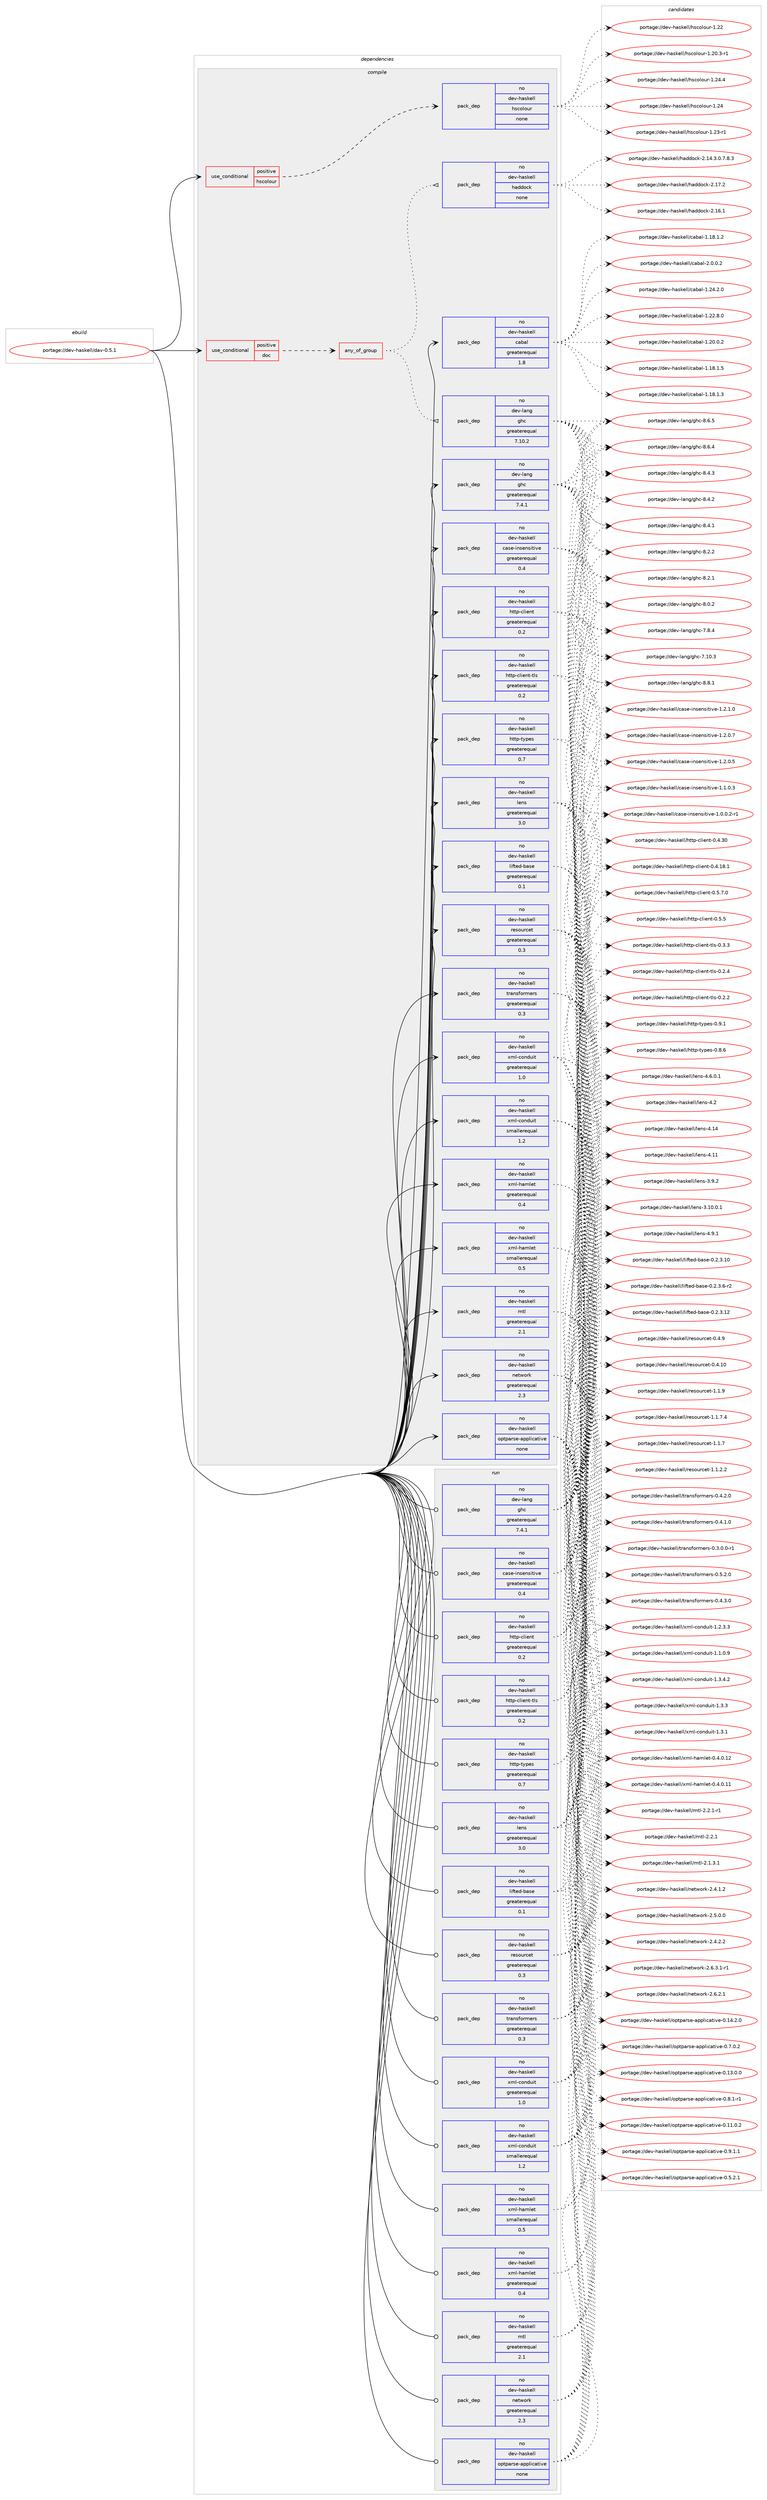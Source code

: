 digraph prolog {

# *************
# Graph options
# *************

newrank=true;
concentrate=true;
compound=true;
graph [rankdir=LR,fontname=Helvetica,fontsize=10,ranksep=1.5];#, ranksep=2.5, nodesep=0.2];
edge  [arrowhead=vee];
node  [fontname=Helvetica,fontsize=10];

# **********
# The ebuild
# **********

subgraph cluster_leftcol {
color=gray;
rank=same;
label=<<i>ebuild</i>>;
id [label="portage://dev-haskell/dav-0.5.1", color=red, width=4, href="../dev-haskell/dav-0.5.1.svg"];
}

# ****************
# The dependencies
# ****************

subgraph cluster_midcol {
color=gray;
label=<<i>dependencies</i>>;
subgraph cluster_compile {
fillcolor="#eeeeee";
style=filled;
label=<<i>compile</i>>;
subgraph cond134280 {
dependency565357 [label=<<TABLE BORDER="0" CELLBORDER="1" CELLSPACING="0" CELLPADDING="4"><TR><TD ROWSPAN="3" CELLPADDING="10">use_conditional</TD></TR><TR><TD>positive</TD></TR><TR><TD>doc</TD></TR></TABLE>>, shape=none, color=red];
subgraph any6570 {
dependency565358 [label=<<TABLE BORDER="0" CELLBORDER="1" CELLSPACING="0" CELLPADDING="4"><TR><TD CELLPADDING="10">any_of_group</TD></TR></TABLE>>, shape=none, color=red];subgraph pack424270 {
dependency565359 [label=<<TABLE BORDER="0" CELLBORDER="1" CELLSPACING="0" CELLPADDING="4" WIDTH="220"><TR><TD ROWSPAN="6" CELLPADDING="30">pack_dep</TD></TR><TR><TD WIDTH="110">no</TD></TR><TR><TD>dev-haskell</TD></TR><TR><TD>haddock</TD></TR><TR><TD>none</TD></TR><TR><TD></TD></TR></TABLE>>, shape=none, color=blue];
}
dependency565358:e -> dependency565359:w [weight=20,style="dotted",arrowhead="oinv"];
subgraph pack424271 {
dependency565360 [label=<<TABLE BORDER="0" CELLBORDER="1" CELLSPACING="0" CELLPADDING="4" WIDTH="220"><TR><TD ROWSPAN="6" CELLPADDING="30">pack_dep</TD></TR><TR><TD WIDTH="110">no</TD></TR><TR><TD>dev-lang</TD></TR><TR><TD>ghc</TD></TR><TR><TD>greaterequal</TD></TR><TR><TD>7.10.2</TD></TR></TABLE>>, shape=none, color=blue];
}
dependency565358:e -> dependency565360:w [weight=20,style="dotted",arrowhead="oinv"];
}
dependency565357:e -> dependency565358:w [weight=20,style="dashed",arrowhead="vee"];
}
id:e -> dependency565357:w [weight=20,style="solid",arrowhead="vee"];
subgraph cond134281 {
dependency565361 [label=<<TABLE BORDER="0" CELLBORDER="1" CELLSPACING="0" CELLPADDING="4"><TR><TD ROWSPAN="3" CELLPADDING="10">use_conditional</TD></TR><TR><TD>positive</TD></TR><TR><TD>hscolour</TD></TR></TABLE>>, shape=none, color=red];
subgraph pack424272 {
dependency565362 [label=<<TABLE BORDER="0" CELLBORDER="1" CELLSPACING="0" CELLPADDING="4" WIDTH="220"><TR><TD ROWSPAN="6" CELLPADDING="30">pack_dep</TD></TR><TR><TD WIDTH="110">no</TD></TR><TR><TD>dev-haskell</TD></TR><TR><TD>hscolour</TD></TR><TR><TD>none</TD></TR><TR><TD></TD></TR></TABLE>>, shape=none, color=blue];
}
dependency565361:e -> dependency565362:w [weight=20,style="dashed",arrowhead="vee"];
}
id:e -> dependency565361:w [weight=20,style="solid",arrowhead="vee"];
subgraph pack424273 {
dependency565363 [label=<<TABLE BORDER="0" CELLBORDER="1" CELLSPACING="0" CELLPADDING="4" WIDTH="220"><TR><TD ROWSPAN="6" CELLPADDING="30">pack_dep</TD></TR><TR><TD WIDTH="110">no</TD></TR><TR><TD>dev-haskell</TD></TR><TR><TD>cabal</TD></TR><TR><TD>greaterequal</TD></TR><TR><TD>1.8</TD></TR></TABLE>>, shape=none, color=blue];
}
id:e -> dependency565363:w [weight=20,style="solid",arrowhead="vee"];
subgraph pack424274 {
dependency565364 [label=<<TABLE BORDER="0" CELLBORDER="1" CELLSPACING="0" CELLPADDING="4" WIDTH="220"><TR><TD ROWSPAN="6" CELLPADDING="30">pack_dep</TD></TR><TR><TD WIDTH="110">no</TD></TR><TR><TD>dev-haskell</TD></TR><TR><TD>case-insensitive</TD></TR><TR><TD>greaterequal</TD></TR><TR><TD>0.4</TD></TR></TABLE>>, shape=none, color=blue];
}
id:e -> dependency565364:w [weight=20,style="solid",arrowhead="vee"];
subgraph pack424275 {
dependency565365 [label=<<TABLE BORDER="0" CELLBORDER="1" CELLSPACING="0" CELLPADDING="4" WIDTH="220"><TR><TD ROWSPAN="6" CELLPADDING="30">pack_dep</TD></TR><TR><TD WIDTH="110">no</TD></TR><TR><TD>dev-haskell</TD></TR><TR><TD>http-client</TD></TR><TR><TD>greaterequal</TD></TR><TR><TD>0.2</TD></TR></TABLE>>, shape=none, color=blue];
}
id:e -> dependency565365:w [weight=20,style="solid",arrowhead="vee"];
subgraph pack424276 {
dependency565366 [label=<<TABLE BORDER="0" CELLBORDER="1" CELLSPACING="0" CELLPADDING="4" WIDTH="220"><TR><TD ROWSPAN="6" CELLPADDING="30">pack_dep</TD></TR><TR><TD WIDTH="110">no</TD></TR><TR><TD>dev-haskell</TD></TR><TR><TD>http-client-tls</TD></TR><TR><TD>greaterequal</TD></TR><TR><TD>0.2</TD></TR></TABLE>>, shape=none, color=blue];
}
id:e -> dependency565366:w [weight=20,style="solid",arrowhead="vee"];
subgraph pack424277 {
dependency565367 [label=<<TABLE BORDER="0" CELLBORDER="1" CELLSPACING="0" CELLPADDING="4" WIDTH="220"><TR><TD ROWSPAN="6" CELLPADDING="30">pack_dep</TD></TR><TR><TD WIDTH="110">no</TD></TR><TR><TD>dev-haskell</TD></TR><TR><TD>http-types</TD></TR><TR><TD>greaterequal</TD></TR><TR><TD>0.7</TD></TR></TABLE>>, shape=none, color=blue];
}
id:e -> dependency565367:w [weight=20,style="solid",arrowhead="vee"];
subgraph pack424278 {
dependency565368 [label=<<TABLE BORDER="0" CELLBORDER="1" CELLSPACING="0" CELLPADDING="4" WIDTH="220"><TR><TD ROWSPAN="6" CELLPADDING="30">pack_dep</TD></TR><TR><TD WIDTH="110">no</TD></TR><TR><TD>dev-haskell</TD></TR><TR><TD>lens</TD></TR><TR><TD>greaterequal</TD></TR><TR><TD>3.0</TD></TR></TABLE>>, shape=none, color=blue];
}
id:e -> dependency565368:w [weight=20,style="solid",arrowhead="vee"];
subgraph pack424279 {
dependency565369 [label=<<TABLE BORDER="0" CELLBORDER="1" CELLSPACING="0" CELLPADDING="4" WIDTH="220"><TR><TD ROWSPAN="6" CELLPADDING="30">pack_dep</TD></TR><TR><TD WIDTH="110">no</TD></TR><TR><TD>dev-haskell</TD></TR><TR><TD>lifted-base</TD></TR><TR><TD>greaterequal</TD></TR><TR><TD>0.1</TD></TR></TABLE>>, shape=none, color=blue];
}
id:e -> dependency565369:w [weight=20,style="solid",arrowhead="vee"];
subgraph pack424280 {
dependency565370 [label=<<TABLE BORDER="0" CELLBORDER="1" CELLSPACING="0" CELLPADDING="4" WIDTH="220"><TR><TD ROWSPAN="6" CELLPADDING="30">pack_dep</TD></TR><TR><TD WIDTH="110">no</TD></TR><TR><TD>dev-haskell</TD></TR><TR><TD>mtl</TD></TR><TR><TD>greaterequal</TD></TR><TR><TD>2.1</TD></TR></TABLE>>, shape=none, color=blue];
}
id:e -> dependency565370:w [weight=20,style="solid",arrowhead="vee"];
subgraph pack424281 {
dependency565371 [label=<<TABLE BORDER="0" CELLBORDER="1" CELLSPACING="0" CELLPADDING="4" WIDTH="220"><TR><TD ROWSPAN="6" CELLPADDING="30">pack_dep</TD></TR><TR><TD WIDTH="110">no</TD></TR><TR><TD>dev-haskell</TD></TR><TR><TD>network</TD></TR><TR><TD>greaterequal</TD></TR><TR><TD>2.3</TD></TR></TABLE>>, shape=none, color=blue];
}
id:e -> dependency565371:w [weight=20,style="solid",arrowhead="vee"];
subgraph pack424282 {
dependency565372 [label=<<TABLE BORDER="0" CELLBORDER="1" CELLSPACING="0" CELLPADDING="4" WIDTH="220"><TR><TD ROWSPAN="6" CELLPADDING="30">pack_dep</TD></TR><TR><TD WIDTH="110">no</TD></TR><TR><TD>dev-haskell</TD></TR><TR><TD>optparse-applicative</TD></TR><TR><TD>none</TD></TR><TR><TD></TD></TR></TABLE>>, shape=none, color=blue];
}
id:e -> dependency565372:w [weight=20,style="solid",arrowhead="vee"];
subgraph pack424283 {
dependency565373 [label=<<TABLE BORDER="0" CELLBORDER="1" CELLSPACING="0" CELLPADDING="4" WIDTH="220"><TR><TD ROWSPAN="6" CELLPADDING="30">pack_dep</TD></TR><TR><TD WIDTH="110">no</TD></TR><TR><TD>dev-haskell</TD></TR><TR><TD>resourcet</TD></TR><TR><TD>greaterequal</TD></TR><TR><TD>0.3</TD></TR></TABLE>>, shape=none, color=blue];
}
id:e -> dependency565373:w [weight=20,style="solid",arrowhead="vee"];
subgraph pack424284 {
dependency565374 [label=<<TABLE BORDER="0" CELLBORDER="1" CELLSPACING="0" CELLPADDING="4" WIDTH="220"><TR><TD ROWSPAN="6" CELLPADDING="30">pack_dep</TD></TR><TR><TD WIDTH="110">no</TD></TR><TR><TD>dev-haskell</TD></TR><TR><TD>transformers</TD></TR><TR><TD>greaterequal</TD></TR><TR><TD>0.3</TD></TR></TABLE>>, shape=none, color=blue];
}
id:e -> dependency565374:w [weight=20,style="solid",arrowhead="vee"];
subgraph pack424285 {
dependency565375 [label=<<TABLE BORDER="0" CELLBORDER="1" CELLSPACING="0" CELLPADDING="4" WIDTH="220"><TR><TD ROWSPAN="6" CELLPADDING="30">pack_dep</TD></TR><TR><TD WIDTH="110">no</TD></TR><TR><TD>dev-haskell</TD></TR><TR><TD>xml-conduit</TD></TR><TR><TD>greaterequal</TD></TR><TR><TD>1.0</TD></TR></TABLE>>, shape=none, color=blue];
}
id:e -> dependency565375:w [weight=20,style="solid",arrowhead="vee"];
subgraph pack424286 {
dependency565376 [label=<<TABLE BORDER="0" CELLBORDER="1" CELLSPACING="0" CELLPADDING="4" WIDTH="220"><TR><TD ROWSPAN="6" CELLPADDING="30">pack_dep</TD></TR><TR><TD WIDTH="110">no</TD></TR><TR><TD>dev-haskell</TD></TR><TR><TD>xml-conduit</TD></TR><TR><TD>smallerequal</TD></TR><TR><TD>1.2</TD></TR></TABLE>>, shape=none, color=blue];
}
id:e -> dependency565376:w [weight=20,style="solid",arrowhead="vee"];
subgraph pack424287 {
dependency565377 [label=<<TABLE BORDER="0" CELLBORDER="1" CELLSPACING="0" CELLPADDING="4" WIDTH="220"><TR><TD ROWSPAN="6" CELLPADDING="30">pack_dep</TD></TR><TR><TD WIDTH="110">no</TD></TR><TR><TD>dev-haskell</TD></TR><TR><TD>xml-hamlet</TD></TR><TR><TD>greaterequal</TD></TR><TR><TD>0.4</TD></TR></TABLE>>, shape=none, color=blue];
}
id:e -> dependency565377:w [weight=20,style="solid",arrowhead="vee"];
subgraph pack424288 {
dependency565378 [label=<<TABLE BORDER="0" CELLBORDER="1" CELLSPACING="0" CELLPADDING="4" WIDTH="220"><TR><TD ROWSPAN="6" CELLPADDING="30">pack_dep</TD></TR><TR><TD WIDTH="110">no</TD></TR><TR><TD>dev-haskell</TD></TR><TR><TD>xml-hamlet</TD></TR><TR><TD>smallerequal</TD></TR><TR><TD>0.5</TD></TR></TABLE>>, shape=none, color=blue];
}
id:e -> dependency565378:w [weight=20,style="solid",arrowhead="vee"];
subgraph pack424289 {
dependency565379 [label=<<TABLE BORDER="0" CELLBORDER="1" CELLSPACING="0" CELLPADDING="4" WIDTH="220"><TR><TD ROWSPAN="6" CELLPADDING="30">pack_dep</TD></TR><TR><TD WIDTH="110">no</TD></TR><TR><TD>dev-lang</TD></TR><TR><TD>ghc</TD></TR><TR><TD>greaterequal</TD></TR><TR><TD>7.4.1</TD></TR></TABLE>>, shape=none, color=blue];
}
id:e -> dependency565379:w [weight=20,style="solid",arrowhead="vee"];
}
subgraph cluster_compileandrun {
fillcolor="#eeeeee";
style=filled;
label=<<i>compile and run</i>>;
}
subgraph cluster_run {
fillcolor="#eeeeee";
style=filled;
label=<<i>run</i>>;
subgraph pack424290 {
dependency565380 [label=<<TABLE BORDER="0" CELLBORDER="1" CELLSPACING="0" CELLPADDING="4" WIDTH="220"><TR><TD ROWSPAN="6" CELLPADDING="30">pack_dep</TD></TR><TR><TD WIDTH="110">no</TD></TR><TR><TD>dev-haskell</TD></TR><TR><TD>case-insensitive</TD></TR><TR><TD>greaterequal</TD></TR><TR><TD>0.4</TD></TR></TABLE>>, shape=none, color=blue];
}
id:e -> dependency565380:w [weight=20,style="solid",arrowhead="odot"];
subgraph pack424291 {
dependency565381 [label=<<TABLE BORDER="0" CELLBORDER="1" CELLSPACING="0" CELLPADDING="4" WIDTH="220"><TR><TD ROWSPAN="6" CELLPADDING="30">pack_dep</TD></TR><TR><TD WIDTH="110">no</TD></TR><TR><TD>dev-haskell</TD></TR><TR><TD>http-client</TD></TR><TR><TD>greaterequal</TD></TR><TR><TD>0.2</TD></TR></TABLE>>, shape=none, color=blue];
}
id:e -> dependency565381:w [weight=20,style="solid",arrowhead="odot"];
subgraph pack424292 {
dependency565382 [label=<<TABLE BORDER="0" CELLBORDER="1" CELLSPACING="0" CELLPADDING="4" WIDTH="220"><TR><TD ROWSPAN="6" CELLPADDING="30">pack_dep</TD></TR><TR><TD WIDTH="110">no</TD></TR><TR><TD>dev-haskell</TD></TR><TR><TD>http-client-tls</TD></TR><TR><TD>greaterequal</TD></TR><TR><TD>0.2</TD></TR></TABLE>>, shape=none, color=blue];
}
id:e -> dependency565382:w [weight=20,style="solid",arrowhead="odot"];
subgraph pack424293 {
dependency565383 [label=<<TABLE BORDER="0" CELLBORDER="1" CELLSPACING="0" CELLPADDING="4" WIDTH="220"><TR><TD ROWSPAN="6" CELLPADDING="30">pack_dep</TD></TR><TR><TD WIDTH="110">no</TD></TR><TR><TD>dev-haskell</TD></TR><TR><TD>http-types</TD></TR><TR><TD>greaterequal</TD></TR><TR><TD>0.7</TD></TR></TABLE>>, shape=none, color=blue];
}
id:e -> dependency565383:w [weight=20,style="solid",arrowhead="odot"];
subgraph pack424294 {
dependency565384 [label=<<TABLE BORDER="0" CELLBORDER="1" CELLSPACING="0" CELLPADDING="4" WIDTH="220"><TR><TD ROWSPAN="6" CELLPADDING="30">pack_dep</TD></TR><TR><TD WIDTH="110">no</TD></TR><TR><TD>dev-haskell</TD></TR><TR><TD>lens</TD></TR><TR><TD>greaterequal</TD></TR><TR><TD>3.0</TD></TR></TABLE>>, shape=none, color=blue];
}
id:e -> dependency565384:w [weight=20,style="solid",arrowhead="odot"];
subgraph pack424295 {
dependency565385 [label=<<TABLE BORDER="0" CELLBORDER="1" CELLSPACING="0" CELLPADDING="4" WIDTH="220"><TR><TD ROWSPAN="6" CELLPADDING="30">pack_dep</TD></TR><TR><TD WIDTH="110">no</TD></TR><TR><TD>dev-haskell</TD></TR><TR><TD>lifted-base</TD></TR><TR><TD>greaterequal</TD></TR><TR><TD>0.1</TD></TR></TABLE>>, shape=none, color=blue];
}
id:e -> dependency565385:w [weight=20,style="solid",arrowhead="odot"];
subgraph pack424296 {
dependency565386 [label=<<TABLE BORDER="0" CELLBORDER="1" CELLSPACING="0" CELLPADDING="4" WIDTH="220"><TR><TD ROWSPAN="6" CELLPADDING="30">pack_dep</TD></TR><TR><TD WIDTH="110">no</TD></TR><TR><TD>dev-haskell</TD></TR><TR><TD>mtl</TD></TR><TR><TD>greaterequal</TD></TR><TR><TD>2.1</TD></TR></TABLE>>, shape=none, color=blue];
}
id:e -> dependency565386:w [weight=20,style="solid",arrowhead="odot"];
subgraph pack424297 {
dependency565387 [label=<<TABLE BORDER="0" CELLBORDER="1" CELLSPACING="0" CELLPADDING="4" WIDTH="220"><TR><TD ROWSPAN="6" CELLPADDING="30">pack_dep</TD></TR><TR><TD WIDTH="110">no</TD></TR><TR><TD>dev-haskell</TD></TR><TR><TD>network</TD></TR><TR><TD>greaterequal</TD></TR><TR><TD>2.3</TD></TR></TABLE>>, shape=none, color=blue];
}
id:e -> dependency565387:w [weight=20,style="solid",arrowhead="odot"];
subgraph pack424298 {
dependency565388 [label=<<TABLE BORDER="0" CELLBORDER="1" CELLSPACING="0" CELLPADDING="4" WIDTH="220"><TR><TD ROWSPAN="6" CELLPADDING="30">pack_dep</TD></TR><TR><TD WIDTH="110">no</TD></TR><TR><TD>dev-haskell</TD></TR><TR><TD>optparse-applicative</TD></TR><TR><TD>none</TD></TR><TR><TD></TD></TR></TABLE>>, shape=none, color=blue];
}
id:e -> dependency565388:w [weight=20,style="solid",arrowhead="odot"];
subgraph pack424299 {
dependency565389 [label=<<TABLE BORDER="0" CELLBORDER="1" CELLSPACING="0" CELLPADDING="4" WIDTH="220"><TR><TD ROWSPAN="6" CELLPADDING="30">pack_dep</TD></TR><TR><TD WIDTH="110">no</TD></TR><TR><TD>dev-haskell</TD></TR><TR><TD>resourcet</TD></TR><TR><TD>greaterequal</TD></TR><TR><TD>0.3</TD></TR></TABLE>>, shape=none, color=blue];
}
id:e -> dependency565389:w [weight=20,style="solid",arrowhead="odot"];
subgraph pack424300 {
dependency565390 [label=<<TABLE BORDER="0" CELLBORDER="1" CELLSPACING="0" CELLPADDING="4" WIDTH="220"><TR><TD ROWSPAN="6" CELLPADDING="30">pack_dep</TD></TR><TR><TD WIDTH="110">no</TD></TR><TR><TD>dev-haskell</TD></TR><TR><TD>transformers</TD></TR><TR><TD>greaterequal</TD></TR><TR><TD>0.3</TD></TR></TABLE>>, shape=none, color=blue];
}
id:e -> dependency565390:w [weight=20,style="solid",arrowhead="odot"];
subgraph pack424301 {
dependency565391 [label=<<TABLE BORDER="0" CELLBORDER="1" CELLSPACING="0" CELLPADDING="4" WIDTH="220"><TR><TD ROWSPAN="6" CELLPADDING="30">pack_dep</TD></TR><TR><TD WIDTH="110">no</TD></TR><TR><TD>dev-haskell</TD></TR><TR><TD>xml-conduit</TD></TR><TR><TD>greaterequal</TD></TR><TR><TD>1.0</TD></TR></TABLE>>, shape=none, color=blue];
}
id:e -> dependency565391:w [weight=20,style="solid",arrowhead="odot"];
subgraph pack424302 {
dependency565392 [label=<<TABLE BORDER="0" CELLBORDER="1" CELLSPACING="0" CELLPADDING="4" WIDTH="220"><TR><TD ROWSPAN="6" CELLPADDING="30">pack_dep</TD></TR><TR><TD WIDTH="110">no</TD></TR><TR><TD>dev-haskell</TD></TR><TR><TD>xml-conduit</TD></TR><TR><TD>smallerequal</TD></TR><TR><TD>1.2</TD></TR></TABLE>>, shape=none, color=blue];
}
id:e -> dependency565392:w [weight=20,style="solid",arrowhead="odot"];
subgraph pack424303 {
dependency565393 [label=<<TABLE BORDER="0" CELLBORDER="1" CELLSPACING="0" CELLPADDING="4" WIDTH="220"><TR><TD ROWSPAN="6" CELLPADDING="30">pack_dep</TD></TR><TR><TD WIDTH="110">no</TD></TR><TR><TD>dev-haskell</TD></TR><TR><TD>xml-hamlet</TD></TR><TR><TD>greaterequal</TD></TR><TR><TD>0.4</TD></TR></TABLE>>, shape=none, color=blue];
}
id:e -> dependency565393:w [weight=20,style="solid",arrowhead="odot"];
subgraph pack424304 {
dependency565394 [label=<<TABLE BORDER="0" CELLBORDER="1" CELLSPACING="0" CELLPADDING="4" WIDTH="220"><TR><TD ROWSPAN="6" CELLPADDING="30">pack_dep</TD></TR><TR><TD WIDTH="110">no</TD></TR><TR><TD>dev-haskell</TD></TR><TR><TD>xml-hamlet</TD></TR><TR><TD>smallerequal</TD></TR><TR><TD>0.5</TD></TR></TABLE>>, shape=none, color=blue];
}
id:e -> dependency565394:w [weight=20,style="solid",arrowhead="odot"];
subgraph pack424305 {
dependency565395 [label=<<TABLE BORDER="0" CELLBORDER="1" CELLSPACING="0" CELLPADDING="4" WIDTH="220"><TR><TD ROWSPAN="6" CELLPADDING="30">pack_dep</TD></TR><TR><TD WIDTH="110">no</TD></TR><TR><TD>dev-lang</TD></TR><TR><TD>ghc</TD></TR><TR><TD>greaterequal</TD></TR><TR><TD>7.4.1</TD></TR></TABLE>>, shape=none, color=blue];
}
id:e -> dependency565395:w [weight=20,style="solid",arrowhead="odot"];
}
}

# **************
# The candidates
# **************

subgraph cluster_choices {
rank=same;
color=gray;
label=<<i>candidates</i>>;

subgraph choice424270 {
color=black;
nodesep=1;
choice100101118451049711510710110810847104971001001119910745504649554650 [label="portage://dev-haskell/haddock-2.17.2", color=red, width=4,href="../dev-haskell/haddock-2.17.2.svg"];
choice100101118451049711510710110810847104971001001119910745504649544649 [label="portage://dev-haskell/haddock-2.16.1", color=red, width=4,href="../dev-haskell/haddock-2.16.1.svg"];
choice1001011184510497115107101108108471049710010011199107455046495246514648465546564651 [label="portage://dev-haskell/haddock-2.14.3.0.7.8.3", color=red, width=4,href="../dev-haskell/haddock-2.14.3.0.7.8.3.svg"];
dependency565359:e -> choice100101118451049711510710110810847104971001001119910745504649554650:w [style=dotted,weight="100"];
dependency565359:e -> choice100101118451049711510710110810847104971001001119910745504649544649:w [style=dotted,weight="100"];
dependency565359:e -> choice1001011184510497115107101108108471049710010011199107455046495246514648465546564651:w [style=dotted,weight="100"];
}
subgraph choice424271 {
color=black;
nodesep=1;
choice10010111845108971101034710310499455646564649 [label="portage://dev-lang/ghc-8.8.1", color=red, width=4,href="../dev-lang/ghc-8.8.1.svg"];
choice10010111845108971101034710310499455646544653 [label="portage://dev-lang/ghc-8.6.5", color=red, width=4,href="../dev-lang/ghc-8.6.5.svg"];
choice10010111845108971101034710310499455646544652 [label="portage://dev-lang/ghc-8.6.4", color=red, width=4,href="../dev-lang/ghc-8.6.4.svg"];
choice10010111845108971101034710310499455646524651 [label="portage://dev-lang/ghc-8.4.3", color=red, width=4,href="../dev-lang/ghc-8.4.3.svg"];
choice10010111845108971101034710310499455646524650 [label="portage://dev-lang/ghc-8.4.2", color=red, width=4,href="../dev-lang/ghc-8.4.2.svg"];
choice10010111845108971101034710310499455646524649 [label="portage://dev-lang/ghc-8.4.1", color=red, width=4,href="../dev-lang/ghc-8.4.1.svg"];
choice10010111845108971101034710310499455646504650 [label="portage://dev-lang/ghc-8.2.2", color=red, width=4,href="../dev-lang/ghc-8.2.2.svg"];
choice10010111845108971101034710310499455646504649 [label="portage://dev-lang/ghc-8.2.1", color=red, width=4,href="../dev-lang/ghc-8.2.1.svg"];
choice10010111845108971101034710310499455646484650 [label="portage://dev-lang/ghc-8.0.2", color=red, width=4,href="../dev-lang/ghc-8.0.2.svg"];
choice10010111845108971101034710310499455546564652 [label="portage://dev-lang/ghc-7.8.4", color=red, width=4,href="../dev-lang/ghc-7.8.4.svg"];
choice1001011184510897110103471031049945554649484651 [label="portage://dev-lang/ghc-7.10.3", color=red, width=4,href="../dev-lang/ghc-7.10.3.svg"];
dependency565360:e -> choice10010111845108971101034710310499455646564649:w [style=dotted,weight="100"];
dependency565360:e -> choice10010111845108971101034710310499455646544653:w [style=dotted,weight="100"];
dependency565360:e -> choice10010111845108971101034710310499455646544652:w [style=dotted,weight="100"];
dependency565360:e -> choice10010111845108971101034710310499455646524651:w [style=dotted,weight="100"];
dependency565360:e -> choice10010111845108971101034710310499455646524650:w [style=dotted,weight="100"];
dependency565360:e -> choice10010111845108971101034710310499455646524649:w [style=dotted,weight="100"];
dependency565360:e -> choice10010111845108971101034710310499455646504650:w [style=dotted,weight="100"];
dependency565360:e -> choice10010111845108971101034710310499455646504649:w [style=dotted,weight="100"];
dependency565360:e -> choice10010111845108971101034710310499455646484650:w [style=dotted,weight="100"];
dependency565360:e -> choice10010111845108971101034710310499455546564652:w [style=dotted,weight="100"];
dependency565360:e -> choice1001011184510897110103471031049945554649484651:w [style=dotted,weight="100"];
}
subgraph choice424272 {
color=black;
nodesep=1;
choice1001011184510497115107101108108471041159911110811111711445494650524652 [label="portage://dev-haskell/hscolour-1.24.4", color=red, width=4,href="../dev-haskell/hscolour-1.24.4.svg"];
choice100101118451049711510710110810847104115991111081111171144549465052 [label="portage://dev-haskell/hscolour-1.24", color=red, width=4,href="../dev-haskell/hscolour-1.24.svg"];
choice1001011184510497115107101108108471041159911110811111711445494650514511449 [label="portage://dev-haskell/hscolour-1.23-r1", color=red, width=4,href="../dev-haskell/hscolour-1.23-r1.svg"];
choice100101118451049711510710110810847104115991111081111171144549465050 [label="portage://dev-haskell/hscolour-1.22", color=red, width=4,href="../dev-haskell/hscolour-1.22.svg"];
choice10010111845104971151071011081084710411599111108111117114454946504846514511449 [label="portage://dev-haskell/hscolour-1.20.3-r1", color=red, width=4,href="../dev-haskell/hscolour-1.20.3-r1.svg"];
dependency565362:e -> choice1001011184510497115107101108108471041159911110811111711445494650524652:w [style=dotted,weight="100"];
dependency565362:e -> choice100101118451049711510710110810847104115991111081111171144549465052:w [style=dotted,weight="100"];
dependency565362:e -> choice1001011184510497115107101108108471041159911110811111711445494650514511449:w [style=dotted,weight="100"];
dependency565362:e -> choice100101118451049711510710110810847104115991111081111171144549465050:w [style=dotted,weight="100"];
dependency565362:e -> choice10010111845104971151071011081084710411599111108111117114454946504846514511449:w [style=dotted,weight="100"];
}
subgraph choice424273 {
color=black;
nodesep=1;
choice100101118451049711510710110810847999798971084550464846484650 [label="portage://dev-haskell/cabal-2.0.0.2", color=red, width=4,href="../dev-haskell/cabal-2.0.0.2.svg"];
choice10010111845104971151071011081084799979897108454946505246504648 [label="portage://dev-haskell/cabal-1.24.2.0", color=red, width=4,href="../dev-haskell/cabal-1.24.2.0.svg"];
choice10010111845104971151071011081084799979897108454946505046564648 [label="portage://dev-haskell/cabal-1.22.8.0", color=red, width=4,href="../dev-haskell/cabal-1.22.8.0.svg"];
choice10010111845104971151071011081084799979897108454946504846484650 [label="portage://dev-haskell/cabal-1.20.0.2", color=red, width=4,href="../dev-haskell/cabal-1.20.0.2.svg"];
choice10010111845104971151071011081084799979897108454946495646494653 [label="portage://dev-haskell/cabal-1.18.1.5", color=red, width=4,href="../dev-haskell/cabal-1.18.1.5.svg"];
choice10010111845104971151071011081084799979897108454946495646494651 [label="portage://dev-haskell/cabal-1.18.1.3", color=red, width=4,href="../dev-haskell/cabal-1.18.1.3.svg"];
choice10010111845104971151071011081084799979897108454946495646494650 [label="portage://dev-haskell/cabal-1.18.1.2", color=red, width=4,href="../dev-haskell/cabal-1.18.1.2.svg"];
dependency565363:e -> choice100101118451049711510710110810847999798971084550464846484650:w [style=dotted,weight="100"];
dependency565363:e -> choice10010111845104971151071011081084799979897108454946505246504648:w [style=dotted,weight="100"];
dependency565363:e -> choice10010111845104971151071011081084799979897108454946505046564648:w [style=dotted,weight="100"];
dependency565363:e -> choice10010111845104971151071011081084799979897108454946504846484650:w [style=dotted,weight="100"];
dependency565363:e -> choice10010111845104971151071011081084799979897108454946495646494653:w [style=dotted,weight="100"];
dependency565363:e -> choice10010111845104971151071011081084799979897108454946495646494651:w [style=dotted,weight="100"];
dependency565363:e -> choice10010111845104971151071011081084799979897108454946495646494650:w [style=dotted,weight="100"];
}
subgraph choice424274 {
color=black;
nodesep=1;
choice1001011184510497115107101108108479997115101451051101151011101151051161051181014549465046494648 [label="portage://dev-haskell/case-insensitive-1.2.1.0", color=red, width=4,href="../dev-haskell/case-insensitive-1.2.1.0.svg"];
choice1001011184510497115107101108108479997115101451051101151011101151051161051181014549465046484655 [label="portage://dev-haskell/case-insensitive-1.2.0.7", color=red, width=4,href="../dev-haskell/case-insensitive-1.2.0.7.svg"];
choice1001011184510497115107101108108479997115101451051101151011101151051161051181014549465046484653 [label="portage://dev-haskell/case-insensitive-1.2.0.5", color=red, width=4,href="../dev-haskell/case-insensitive-1.2.0.5.svg"];
choice1001011184510497115107101108108479997115101451051101151011101151051161051181014549464946484651 [label="portage://dev-haskell/case-insensitive-1.1.0.3", color=red, width=4,href="../dev-haskell/case-insensitive-1.1.0.3.svg"];
choice10010111845104971151071011081084799971151014510511011510111011510511610511810145494648464846504511449 [label="portage://dev-haskell/case-insensitive-1.0.0.2-r1", color=red, width=4,href="../dev-haskell/case-insensitive-1.0.0.2-r1.svg"];
dependency565364:e -> choice1001011184510497115107101108108479997115101451051101151011101151051161051181014549465046494648:w [style=dotted,weight="100"];
dependency565364:e -> choice1001011184510497115107101108108479997115101451051101151011101151051161051181014549465046484655:w [style=dotted,weight="100"];
dependency565364:e -> choice1001011184510497115107101108108479997115101451051101151011101151051161051181014549465046484653:w [style=dotted,weight="100"];
dependency565364:e -> choice1001011184510497115107101108108479997115101451051101151011101151051161051181014549464946484651:w [style=dotted,weight="100"];
dependency565364:e -> choice10010111845104971151071011081084799971151014510511011510111011510511610511810145494648464846504511449:w [style=dotted,weight="100"];
}
subgraph choice424275 {
color=black;
nodesep=1;
choice10010111845104971151071011081084710411611611245991081051011101164548465346554648 [label="portage://dev-haskell/http-client-0.5.7.0", color=red, width=4,href="../dev-haskell/http-client-0.5.7.0.svg"];
choice1001011184510497115107101108108471041161161124599108105101110116454846534653 [label="portage://dev-haskell/http-client-0.5.5", color=red, width=4,href="../dev-haskell/http-client-0.5.5.svg"];
choice100101118451049711510710110810847104116116112459910810510111011645484652465148 [label="portage://dev-haskell/http-client-0.4.30", color=red, width=4,href="../dev-haskell/http-client-0.4.30.svg"];
choice1001011184510497115107101108108471041161161124599108105101110116454846524649564649 [label="portage://dev-haskell/http-client-0.4.18.1", color=red, width=4,href="../dev-haskell/http-client-0.4.18.1.svg"];
dependency565365:e -> choice10010111845104971151071011081084710411611611245991081051011101164548465346554648:w [style=dotted,weight="100"];
dependency565365:e -> choice1001011184510497115107101108108471041161161124599108105101110116454846534653:w [style=dotted,weight="100"];
dependency565365:e -> choice100101118451049711510710110810847104116116112459910810510111011645484652465148:w [style=dotted,weight="100"];
dependency565365:e -> choice1001011184510497115107101108108471041161161124599108105101110116454846524649564649:w [style=dotted,weight="100"];
}
subgraph choice424276 {
color=black;
nodesep=1;
choice100101118451049711510710110810847104116116112459910810510111011645116108115454846514651 [label="portage://dev-haskell/http-client-tls-0.3.3", color=red, width=4,href="../dev-haskell/http-client-tls-0.3.3.svg"];
choice100101118451049711510710110810847104116116112459910810510111011645116108115454846504652 [label="portage://dev-haskell/http-client-tls-0.2.4", color=red, width=4,href="../dev-haskell/http-client-tls-0.2.4.svg"];
choice100101118451049711510710110810847104116116112459910810510111011645116108115454846504650 [label="portage://dev-haskell/http-client-tls-0.2.2", color=red, width=4,href="../dev-haskell/http-client-tls-0.2.2.svg"];
dependency565366:e -> choice100101118451049711510710110810847104116116112459910810510111011645116108115454846514651:w [style=dotted,weight="100"];
dependency565366:e -> choice100101118451049711510710110810847104116116112459910810510111011645116108115454846504652:w [style=dotted,weight="100"];
dependency565366:e -> choice100101118451049711510710110810847104116116112459910810510111011645116108115454846504650:w [style=dotted,weight="100"];
}
subgraph choice424277 {
color=black;
nodesep=1;
choice10010111845104971151071011081084710411611611245116121112101115454846574649 [label="portage://dev-haskell/http-types-0.9.1", color=red, width=4,href="../dev-haskell/http-types-0.9.1.svg"];
choice10010111845104971151071011081084710411611611245116121112101115454846564654 [label="portage://dev-haskell/http-types-0.8.6", color=red, width=4,href="../dev-haskell/http-types-0.8.6.svg"];
dependency565367:e -> choice10010111845104971151071011081084710411611611245116121112101115454846574649:w [style=dotted,weight="100"];
dependency565367:e -> choice10010111845104971151071011081084710411611611245116121112101115454846564654:w [style=dotted,weight="100"];
}
subgraph choice424278 {
color=black;
nodesep=1;
choice100101118451049711510710110810847108101110115455246574649 [label="portage://dev-haskell/lens-4.9.1", color=red, width=4,href="../dev-haskell/lens-4.9.1.svg"];
choice1001011184510497115107101108108471081011101154552465446484649 [label="portage://dev-haskell/lens-4.6.0.1", color=red, width=4,href="../dev-haskell/lens-4.6.0.1.svg"];
choice10010111845104971151071011081084710810111011545524650 [label="portage://dev-haskell/lens-4.2", color=red, width=4,href="../dev-haskell/lens-4.2.svg"];
choice1001011184510497115107101108108471081011101154552464952 [label="portage://dev-haskell/lens-4.14", color=red, width=4,href="../dev-haskell/lens-4.14.svg"];
choice1001011184510497115107101108108471081011101154552464949 [label="portage://dev-haskell/lens-4.11", color=red, width=4,href="../dev-haskell/lens-4.11.svg"];
choice100101118451049711510710110810847108101110115455146574650 [label="portage://dev-haskell/lens-3.9.2", color=red, width=4,href="../dev-haskell/lens-3.9.2.svg"];
choice100101118451049711510710110810847108101110115455146494846484649 [label="portage://dev-haskell/lens-3.10.0.1", color=red, width=4,href="../dev-haskell/lens-3.10.0.1.svg"];
dependency565368:e -> choice100101118451049711510710110810847108101110115455246574649:w [style=dotted,weight="100"];
dependency565368:e -> choice1001011184510497115107101108108471081011101154552465446484649:w [style=dotted,weight="100"];
dependency565368:e -> choice10010111845104971151071011081084710810111011545524650:w [style=dotted,weight="100"];
dependency565368:e -> choice1001011184510497115107101108108471081011101154552464952:w [style=dotted,weight="100"];
dependency565368:e -> choice1001011184510497115107101108108471081011101154552464949:w [style=dotted,weight="100"];
dependency565368:e -> choice100101118451049711510710110810847108101110115455146574650:w [style=dotted,weight="100"];
dependency565368:e -> choice100101118451049711510710110810847108101110115455146494846484649:w [style=dotted,weight="100"];
}
subgraph choice424279 {
color=black;
nodesep=1;
choice10010111845104971151071011081084710810510211610110045989711510145484650465146544511450 [label="portage://dev-haskell/lifted-base-0.2.3.6-r2", color=red, width=4,href="../dev-haskell/lifted-base-0.2.3.6-r2.svg"];
choice100101118451049711510710110810847108105102116101100459897115101454846504651464950 [label="portage://dev-haskell/lifted-base-0.2.3.12", color=red, width=4,href="../dev-haskell/lifted-base-0.2.3.12.svg"];
choice100101118451049711510710110810847108105102116101100459897115101454846504651464948 [label="portage://dev-haskell/lifted-base-0.2.3.10", color=red, width=4,href="../dev-haskell/lifted-base-0.2.3.10.svg"];
dependency565369:e -> choice10010111845104971151071011081084710810510211610110045989711510145484650465146544511450:w [style=dotted,weight="100"];
dependency565369:e -> choice100101118451049711510710110810847108105102116101100459897115101454846504651464950:w [style=dotted,weight="100"];
dependency565369:e -> choice100101118451049711510710110810847108105102116101100459897115101454846504651464948:w [style=dotted,weight="100"];
}
subgraph choice424280 {
color=black;
nodesep=1;
choice1001011184510497115107101108108471091161084550465046494511449 [label="portage://dev-haskell/mtl-2.2.1-r1", color=red, width=4,href="../dev-haskell/mtl-2.2.1-r1.svg"];
choice100101118451049711510710110810847109116108455046504649 [label="portage://dev-haskell/mtl-2.2.1", color=red, width=4,href="../dev-haskell/mtl-2.2.1.svg"];
choice1001011184510497115107101108108471091161084550464946514649 [label="portage://dev-haskell/mtl-2.1.3.1", color=red, width=4,href="../dev-haskell/mtl-2.1.3.1.svg"];
dependency565370:e -> choice1001011184510497115107101108108471091161084550465046494511449:w [style=dotted,weight="100"];
dependency565370:e -> choice100101118451049711510710110810847109116108455046504649:w [style=dotted,weight="100"];
dependency565370:e -> choice1001011184510497115107101108108471091161084550464946514649:w [style=dotted,weight="100"];
}
subgraph choice424281 {
color=black;
nodesep=1;
choice10010111845104971151071011081084711010111611911111410745504654465146494511449 [label="portage://dev-haskell/network-2.6.3.1-r1", color=red, width=4,href="../dev-haskell/network-2.6.3.1-r1.svg"];
choice1001011184510497115107101108108471101011161191111141074550465446504649 [label="portage://dev-haskell/network-2.6.2.1", color=red, width=4,href="../dev-haskell/network-2.6.2.1.svg"];
choice1001011184510497115107101108108471101011161191111141074550465346484648 [label="portage://dev-haskell/network-2.5.0.0", color=red, width=4,href="../dev-haskell/network-2.5.0.0.svg"];
choice1001011184510497115107101108108471101011161191111141074550465246504650 [label="portage://dev-haskell/network-2.4.2.2", color=red, width=4,href="../dev-haskell/network-2.4.2.2.svg"];
choice1001011184510497115107101108108471101011161191111141074550465246494650 [label="portage://dev-haskell/network-2.4.1.2", color=red, width=4,href="../dev-haskell/network-2.4.1.2.svg"];
dependency565371:e -> choice10010111845104971151071011081084711010111611911111410745504654465146494511449:w [style=dotted,weight="100"];
dependency565371:e -> choice1001011184510497115107101108108471101011161191111141074550465446504649:w [style=dotted,weight="100"];
dependency565371:e -> choice1001011184510497115107101108108471101011161191111141074550465346484648:w [style=dotted,weight="100"];
dependency565371:e -> choice1001011184510497115107101108108471101011161191111141074550465246504650:w [style=dotted,weight="100"];
dependency565371:e -> choice1001011184510497115107101108108471101011161191111141074550465246494650:w [style=dotted,weight="100"];
}
subgraph choice424282 {
color=black;
nodesep=1;
choice10010111845104971151071011081084711111211611297114115101459711211210810599971161051181014548465746494649 [label="portage://dev-haskell/optparse-applicative-0.9.1.1", color=red, width=4,href="../dev-haskell/optparse-applicative-0.9.1.1.svg"];
choice10010111845104971151071011081084711111211611297114115101459711211210810599971161051181014548465646494511449 [label="portage://dev-haskell/optparse-applicative-0.8.1-r1", color=red, width=4,href="../dev-haskell/optparse-applicative-0.8.1-r1.svg"];
choice10010111845104971151071011081084711111211611297114115101459711211210810599971161051181014548465546484650 [label="portage://dev-haskell/optparse-applicative-0.7.0.2", color=red, width=4,href="../dev-haskell/optparse-applicative-0.7.0.2.svg"];
choice10010111845104971151071011081084711111211611297114115101459711211210810599971161051181014548465346504649 [label="portage://dev-haskell/optparse-applicative-0.5.2.1", color=red, width=4,href="../dev-haskell/optparse-applicative-0.5.2.1.svg"];
choice1001011184510497115107101108108471111121161129711411510145971121121081059997116105118101454846495246504648 [label="portage://dev-haskell/optparse-applicative-0.14.2.0", color=red, width=4,href="../dev-haskell/optparse-applicative-0.14.2.0.svg"];
choice1001011184510497115107101108108471111121161129711411510145971121121081059997116105118101454846495146484648 [label="portage://dev-haskell/optparse-applicative-0.13.0.0", color=red, width=4,href="../dev-haskell/optparse-applicative-0.13.0.0.svg"];
choice1001011184510497115107101108108471111121161129711411510145971121121081059997116105118101454846494946484650 [label="portage://dev-haskell/optparse-applicative-0.11.0.2", color=red, width=4,href="../dev-haskell/optparse-applicative-0.11.0.2.svg"];
dependency565372:e -> choice10010111845104971151071011081084711111211611297114115101459711211210810599971161051181014548465746494649:w [style=dotted,weight="100"];
dependency565372:e -> choice10010111845104971151071011081084711111211611297114115101459711211210810599971161051181014548465646494511449:w [style=dotted,weight="100"];
dependency565372:e -> choice10010111845104971151071011081084711111211611297114115101459711211210810599971161051181014548465546484650:w [style=dotted,weight="100"];
dependency565372:e -> choice10010111845104971151071011081084711111211611297114115101459711211210810599971161051181014548465346504649:w [style=dotted,weight="100"];
dependency565372:e -> choice1001011184510497115107101108108471111121161129711411510145971121121081059997116105118101454846495246504648:w [style=dotted,weight="100"];
dependency565372:e -> choice1001011184510497115107101108108471111121161129711411510145971121121081059997116105118101454846495146484648:w [style=dotted,weight="100"];
dependency565372:e -> choice1001011184510497115107101108108471111121161129711411510145971121121081059997116105118101454846494946484650:w [style=dotted,weight="100"];
}
subgraph choice424283 {
color=black;
nodesep=1;
choice10010111845104971151071011081084711410111511111711499101116454946494657 [label="portage://dev-haskell/resourcet-1.1.9", color=red, width=4,href="../dev-haskell/resourcet-1.1.9.svg"];
choice100101118451049711510710110810847114101115111117114991011164549464946554652 [label="portage://dev-haskell/resourcet-1.1.7.4", color=red, width=4,href="../dev-haskell/resourcet-1.1.7.4.svg"];
choice10010111845104971151071011081084711410111511111711499101116454946494655 [label="portage://dev-haskell/resourcet-1.1.7", color=red, width=4,href="../dev-haskell/resourcet-1.1.7.svg"];
choice100101118451049711510710110810847114101115111117114991011164549464946504650 [label="portage://dev-haskell/resourcet-1.1.2.2", color=red, width=4,href="../dev-haskell/resourcet-1.1.2.2.svg"];
choice10010111845104971151071011081084711410111511111711499101116454846524657 [label="portage://dev-haskell/resourcet-0.4.9", color=red, width=4,href="../dev-haskell/resourcet-0.4.9.svg"];
choice1001011184510497115107101108108471141011151111171149910111645484652464948 [label="portage://dev-haskell/resourcet-0.4.10", color=red, width=4,href="../dev-haskell/resourcet-0.4.10.svg"];
dependency565373:e -> choice10010111845104971151071011081084711410111511111711499101116454946494657:w [style=dotted,weight="100"];
dependency565373:e -> choice100101118451049711510710110810847114101115111117114991011164549464946554652:w [style=dotted,weight="100"];
dependency565373:e -> choice10010111845104971151071011081084711410111511111711499101116454946494655:w [style=dotted,weight="100"];
dependency565373:e -> choice100101118451049711510710110810847114101115111117114991011164549464946504650:w [style=dotted,weight="100"];
dependency565373:e -> choice10010111845104971151071011081084711410111511111711499101116454846524657:w [style=dotted,weight="100"];
dependency565373:e -> choice1001011184510497115107101108108471141011151111171149910111645484652464948:w [style=dotted,weight="100"];
}
subgraph choice424284 {
color=black;
nodesep=1;
choice100101118451049711510710110810847116114971101151021111141091011141154548465346504648 [label="portage://dev-haskell/transformers-0.5.2.0", color=red, width=4,href="../dev-haskell/transformers-0.5.2.0.svg"];
choice100101118451049711510710110810847116114971101151021111141091011141154548465246514648 [label="portage://dev-haskell/transformers-0.4.3.0", color=red, width=4,href="../dev-haskell/transformers-0.4.3.0.svg"];
choice100101118451049711510710110810847116114971101151021111141091011141154548465246504648 [label="portage://dev-haskell/transformers-0.4.2.0", color=red, width=4,href="../dev-haskell/transformers-0.4.2.0.svg"];
choice100101118451049711510710110810847116114971101151021111141091011141154548465246494648 [label="portage://dev-haskell/transformers-0.4.1.0", color=red, width=4,href="../dev-haskell/transformers-0.4.1.0.svg"];
choice1001011184510497115107101108108471161149711011510211111410910111411545484651464846484511449 [label="portage://dev-haskell/transformers-0.3.0.0-r1", color=red, width=4,href="../dev-haskell/transformers-0.3.0.0-r1.svg"];
dependency565374:e -> choice100101118451049711510710110810847116114971101151021111141091011141154548465346504648:w [style=dotted,weight="100"];
dependency565374:e -> choice100101118451049711510710110810847116114971101151021111141091011141154548465246514648:w [style=dotted,weight="100"];
dependency565374:e -> choice100101118451049711510710110810847116114971101151021111141091011141154548465246504648:w [style=dotted,weight="100"];
dependency565374:e -> choice100101118451049711510710110810847116114971101151021111141091011141154548465246494648:w [style=dotted,weight="100"];
dependency565374:e -> choice1001011184510497115107101108108471161149711011510211111410910111411545484651464846484511449:w [style=dotted,weight="100"];
}
subgraph choice424285 {
color=black;
nodesep=1;
choice10010111845104971151071011081084712010910845991111101001171051164549465146524650 [label="portage://dev-haskell/xml-conduit-1.3.4.2", color=red, width=4,href="../dev-haskell/xml-conduit-1.3.4.2.svg"];
choice1001011184510497115107101108108471201091084599111110100117105116454946514651 [label="portage://dev-haskell/xml-conduit-1.3.3", color=red, width=4,href="../dev-haskell/xml-conduit-1.3.3.svg"];
choice1001011184510497115107101108108471201091084599111110100117105116454946514649 [label="portage://dev-haskell/xml-conduit-1.3.1", color=red, width=4,href="../dev-haskell/xml-conduit-1.3.1.svg"];
choice10010111845104971151071011081084712010910845991111101001171051164549465046514651 [label="portage://dev-haskell/xml-conduit-1.2.3.3", color=red, width=4,href="../dev-haskell/xml-conduit-1.2.3.3.svg"];
choice10010111845104971151071011081084712010910845991111101001171051164549464946484657 [label="portage://dev-haskell/xml-conduit-1.1.0.9", color=red, width=4,href="../dev-haskell/xml-conduit-1.1.0.9.svg"];
dependency565375:e -> choice10010111845104971151071011081084712010910845991111101001171051164549465146524650:w [style=dotted,weight="100"];
dependency565375:e -> choice1001011184510497115107101108108471201091084599111110100117105116454946514651:w [style=dotted,weight="100"];
dependency565375:e -> choice1001011184510497115107101108108471201091084599111110100117105116454946514649:w [style=dotted,weight="100"];
dependency565375:e -> choice10010111845104971151071011081084712010910845991111101001171051164549465046514651:w [style=dotted,weight="100"];
dependency565375:e -> choice10010111845104971151071011081084712010910845991111101001171051164549464946484657:w [style=dotted,weight="100"];
}
subgraph choice424286 {
color=black;
nodesep=1;
choice10010111845104971151071011081084712010910845991111101001171051164549465146524650 [label="portage://dev-haskell/xml-conduit-1.3.4.2", color=red, width=4,href="../dev-haskell/xml-conduit-1.3.4.2.svg"];
choice1001011184510497115107101108108471201091084599111110100117105116454946514651 [label="portage://dev-haskell/xml-conduit-1.3.3", color=red, width=4,href="../dev-haskell/xml-conduit-1.3.3.svg"];
choice1001011184510497115107101108108471201091084599111110100117105116454946514649 [label="portage://dev-haskell/xml-conduit-1.3.1", color=red, width=4,href="../dev-haskell/xml-conduit-1.3.1.svg"];
choice10010111845104971151071011081084712010910845991111101001171051164549465046514651 [label="portage://dev-haskell/xml-conduit-1.2.3.3", color=red, width=4,href="../dev-haskell/xml-conduit-1.2.3.3.svg"];
choice10010111845104971151071011081084712010910845991111101001171051164549464946484657 [label="portage://dev-haskell/xml-conduit-1.1.0.9", color=red, width=4,href="../dev-haskell/xml-conduit-1.1.0.9.svg"];
dependency565376:e -> choice10010111845104971151071011081084712010910845991111101001171051164549465146524650:w [style=dotted,weight="100"];
dependency565376:e -> choice1001011184510497115107101108108471201091084599111110100117105116454946514651:w [style=dotted,weight="100"];
dependency565376:e -> choice1001011184510497115107101108108471201091084599111110100117105116454946514649:w [style=dotted,weight="100"];
dependency565376:e -> choice10010111845104971151071011081084712010910845991111101001171051164549465046514651:w [style=dotted,weight="100"];
dependency565376:e -> choice10010111845104971151071011081084712010910845991111101001171051164549464946484657:w [style=dotted,weight="100"];
}
subgraph choice424287 {
color=black;
nodesep=1;
choice1001011184510497115107101108108471201091084510497109108101116454846524648464950 [label="portage://dev-haskell/xml-hamlet-0.4.0.12", color=red, width=4,href="../dev-haskell/xml-hamlet-0.4.0.12.svg"];
choice1001011184510497115107101108108471201091084510497109108101116454846524648464949 [label="portage://dev-haskell/xml-hamlet-0.4.0.11", color=red, width=4,href="../dev-haskell/xml-hamlet-0.4.0.11.svg"];
dependency565377:e -> choice1001011184510497115107101108108471201091084510497109108101116454846524648464950:w [style=dotted,weight="100"];
dependency565377:e -> choice1001011184510497115107101108108471201091084510497109108101116454846524648464949:w [style=dotted,weight="100"];
}
subgraph choice424288 {
color=black;
nodesep=1;
choice1001011184510497115107101108108471201091084510497109108101116454846524648464950 [label="portage://dev-haskell/xml-hamlet-0.4.0.12", color=red, width=4,href="../dev-haskell/xml-hamlet-0.4.0.12.svg"];
choice1001011184510497115107101108108471201091084510497109108101116454846524648464949 [label="portage://dev-haskell/xml-hamlet-0.4.0.11", color=red, width=4,href="../dev-haskell/xml-hamlet-0.4.0.11.svg"];
dependency565378:e -> choice1001011184510497115107101108108471201091084510497109108101116454846524648464950:w [style=dotted,weight="100"];
dependency565378:e -> choice1001011184510497115107101108108471201091084510497109108101116454846524648464949:w [style=dotted,weight="100"];
}
subgraph choice424289 {
color=black;
nodesep=1;
choice10010111845108971101034710310499455646564649 [label="portage://dev-lang/ghc-8.8.1", color=red, width=4,href="../dev-lang/ghc-8.8.1.svg"];
choice10010111845108971101034710310499455646544653 [label="portage://dev-lang/ghc-8.6.5", color=red, width=4,href="../dev-lang/ghc-8.6.5.svg"];
choice10010111845108971101034710310499455646544652 [label="portage://dev-lang/ghc-8.6.4", color=red, width=4,href="../dev-lang/ghc-8.6.4.svg"];
choice10010111845108971101034710310499455646524651 [label="portage://dev-lang/ghc-8.4.3", color=red, width=4,href="../dev-lang/ghc-8.4.3.svg"];
choice10010111845108971101034710310499455646524650 [label="portage://dev-lang/ghc-8.4.2", color=red, width=4,href="../dev-lang/ghc-8.4.2.svg"];
choice10010111845108971101034710310499455646524649 [label="portage://dev-lang/ghc-8.4.1", color=red, width=4,href="../dev-lang/ghc-8.4.1.svg"];
choice10010111845108971101034710310499455646504650 [label="portage://dev-lang/ghc-8.2.2", color=red, width=4,href="../dev-lang/ghc-8.2.2.svg"];
choice10010111845108971101034710310499455646504649 [label="portage://dev-lang/ghc-8.2.1", color=red, width=4,href="../dev-lang/ghc-8.2.1.svg"];
choice10010111845108971101034710310499455646484650 [label="portage://dev-lang/ghc-8.0.2", color=red, width=4,href="../dev-lang/ghc-8.0.2.svg"];
choice10010111845108971101034710310499455546564652 [label="portage://dev-lang/ghc-7.8.4", color=red, width=4,href="../dev-lang/ghc-7.8.4.svg"];
choice1001011184510897110103471031049945554649484651 [label="portage://dev-lang/ghc-7.10.3", color=red, width=4,href="../dev-lang/ghc-7.10.3.svg"];
dependency565379:e -> choice10010111845108971101034710310499455646564649:w [style=dotted,weight="100"];
dependency565379:e -> choice10010111845108971101034710310499455646544653:w [style=dotted,weight="100"];
dependency565379:e -> choice10010111845108971101034710310499455646544652:w [style=dotted,weight="100"];
dependency565379:e -> choice10010111845108971101034710310499455646524651:w [style=dotted,weight="100"];
dependency565379:e -> choice10010111845108971101034710310499455646524650:w [style=dotted,weight="100"];
dependency565379:e -> choice10010111845108971101034710310499455646524649:w [style=dotted,weight="100"];
dependency565379:e -> choice10010111845108971101034710310499455646504650:w [style=dotted,weight="100"];
dependency565379:e -> choice10010111845108971101034710310499455646504649:w [style=dotted,weight="100"];
dependency565379:e -> choice10010111845108971101034710310499455646484650:w [style=dotted,weight="100"];
dependency565379:e -> choice10010111845108971101034710310499455546564652:w [style=dotted,weight="100"];
dependency565379:e -> choice1001011184510897110103471031049945554649484651:w [style=dotted,weight="100"];
}
subgraph choice424290 {
color=black;
nodesep=1;
choice1001011184510497115107101108108479997115101451051101151011101151051161051181014549465046494648 [label="portage://dev-haskell/case-insensitive-1.2.1.0", color=red, width=4,href="../dev-haskell/case-insensitive-1.2.1.0.svg"];
choice1001011184510497115107101108108479997115101451051101151011101151051161051181014549465046484655 [label="portage://dev-haskell/case-insensitive-1.2.0.7", color=red, width=4,href="../dev-haskell/case-insensitive-1.2.0.7.svg"];
choice1001011184510497115107101108108479997115101451051101151011101151051161051181014549465046484653 [label="portage://dev-haskell/case-insensitive-1.2.0.5", color=red, width=4,href="../dev-haskell/case-insensitive-1.2.0.5.svg"];
choice1001011184510497115107101108108479997115101451051101151011101151051161051181014549464946484651 [label="portage://dev-haskell/case-insensitive-1.1.0.3", color=red, width=4,href="../dev-haskell/case-insensitive-1.1.0.3.svg"];
choice10010111845104971151071011081084799971151014510511011510111011510511610511810145494648464846504511449 [label="portage://dev-haskell/case-insensitive-1.0.0.2-r1", color=red, width=4,href="../dev-haskell/case-insensitive-1.0.0.2-r1.svg"];
dependency565380:e -> choice1001011184510497115107101108108479997115101451051101151011101151051161051181014549465046494648:w [style=dotted,weight="100"];
dependency565380:e -> choice1001011184510497115107101108108479997115101451051101151011101151051161051181014549465046484655:w [style=dotted,weight="100"];
dependency565380:e -> choice1001011184510497115107101108108479997115101451051101151011101151051161051181014549465046484653:w [style=dotted,weight="100"];
dependency565380:e -> choice1001011184510497115107101108108479997115101451051101151011101151051161051181014549464946484651:w [style=dotted,weight="100"];
dependency565380:e -> choice10010111845104971151071011081084799971151014510511011510111011510511610511810145494648464846504511449:w [style=dotted,weight="100"];
}
subgraph choice424291 {
color=black;
nodesep=1;
choice10010111845104971151071011081084710411611611245991081051011101164548465346554648 [label="portage://dev-haskell/http-client-0.5.7.0", color=red, width=4,href="../dev-haskell/http-client-0.5.7.0.svg"];
choice1001011184510497115107101108108471041161161124599108105101110116454846534653 [label="portage://dev-haskell/http-client-0.5.5", color=red, width=4,href="../dev-haskell/http-client-0.5.5.svg"];
choice100101118451049711510710110810847104116116112459910810510111011645484652465148 [label="portage://dev-haskell/http-client-0.4.30", color=red, width=4,href="../dev-haskell/http-client-0.4.30.svg"];
choice1001011184510497115107101108108471041161161124599108105101110116454846524649564649 [label="portage://dev-haskell/http-client-0.4.18.1", color=red, width=4,href="../dev-haskell/http-client-0.4.18.1.svg"];
dependency565381:e -> choice10010111845104971151071011081084710411611611245991081051011101164548465346554648:w [style=dotted,weight="100"];
dependency565381:e -> choice1001011184510497115107101108108471041161161124599108105101110116454846534653:w [style=dotted,weight="100"];
dependency565381:e -> choice100101118451049711510710110810847104116116112459910810510111011645484652465148:w [style=dotted,weight="100"];
dependency565381:e -> choice1001011184510497115107101108108471041161161124599108105101110116454846524649564649:w [style=dotted,weight="100"];
}
subgraph choice424292 {
color=black;
nodesep=1;
choice100101118451049711510710110810847104116116112459910810510111011645116108115454846514651 [label="portage://dev-haskell/http-client-tls-0.3.3", color=red, width=4,href="../dev-haskell/http-client-tls-0.3.3.svg"];
choice100101118451049711510710110810847104116116112459910810510111011645116108115454846504652 [label="portage://dev-haskell/http-client-tls-0.2.4", color=red, width=4,href="../dev-haskell/http-client-tls-0.2.4.svg"];
choice100101118451049711510710110810847104116116112459910810510111011645116108115454846504650 [label="portage://dev-haskell/http-client-tls-0.2.2", color=red, width=4,href="../dev-haskell/http-client-tls-0.2.2.svg"];
dependency565382:e -> choice100101118451049711510710110810847104116116112459910810510111011645116108115454846514651:w [style=dotted,weight="100"];
dependency565382:e -> choice100101118451049711510710110810847104116116112459910810510111011645116108115454846504652:w [style=dotted,weight="100"];
dependency565382:e -> choice100101118451049711510710110810847104116116112459910810510111011645116108115454846504650:w [style=dotted,weight="100"];
}
subgraph choice424293 {
color=black;
nodesep=1;
choice10010111845104971151071011081084710411611611245116121112101115454846574649 [label="portage://dev-haskell/http-types-0.9.1", color=red, width=4,href="../dev-haskell/http-types-0.9.1.svg"];
choice10010111845104971151071011081084710411611611245116121112101115454846564654 [label="portage://dev-haskell/http-types-0.8.6", color=red, width=4,href="../dev-haskell/http-types-0.8.6.svg"];
dependency565383:e -> choice10010111845104971151071011081084710411611611245116121112101115454846574649:w [style=dotted,weight="100"];
dependency565383:e -> choice10010111845104971151071011081084710411611611245116121112101115454846564654:w [style=dotted,weight="100"];
}
subgraph choice424294 {
color=black;
nodesep=1;
choice100101118451049711510710110810847108101110115455246574649 [label="portage://dev-haskell/lens-4.9.1", color=red, width=4,href="../dev-haskell/lens-4.9.1.svg"];
choice1001011184510497115107101108108471081011101154552465446484649 [label="portage://dev-haskell/lens-4.6.0.1", color=red, width=4,href="../dev-haskell/lens-4.6.0.1.svg"];
choice10010111845104971151071011081084710810111011545524650 [label="portage://dev-haskell/lens-4.2", color=red, width=4,href="../dev-haskell/lens-4.2.svg"];
choice1001011184510497115107101108108471081011101154552464952 [label="portage://dev-haskell/lens-4.14", color=red, width=4,href="../dev-haskell/lens-4.14.svg"];
choice1001011184510497115107101108108471081011101154552464949 [label="portage://dev-haskell/lens-4.11", color=red, width=4,href="../dev-haskell/lens-4.11.svg"];
choice100101118451049711510710110810847108101110115455146574650 [label="portage://dev-haskell/lens-3.9.2", color=red, width=4,href="../dev-haskell/lens-3.9.2.svg"];
choice100101118451049711510710110810847108101110115455146494846484649 [label="portage://dev-haskell/lens-3.10.0.1", color=red, width=4,href="../dev-haskell/lens-3.10.0.1.svg"];
dependency565384:e -> choice100101118451049711510710110810847108101110115455246574649:w [style=dotted,weight="100"];
dependency565384:e -> choice1001011184510497115107101108108471081011101154552465446484649:w [style=dotted,weight="100"];
dependency565384:e -> choice10010111845104971151071011081084710810111011545524650:w [style=dotted,weight="100"];
dependency565384:e -> choice1001011184510497115107101108108471081011101154552464952:w [style=dotted,weight="100"];
dependency565384:e -> choice1001011184510497115107101108108471081011101154552464949:w [style=dotted,weight="100"];
dependency565384:e -> choice100101118451049711510710110810847108101110115455146574650:w [style=dotted,weight="100"];
dependency565384:e -> choice100101118451049711510710110810847108101110115455146494846484649:w [style=dotted,weight="100"];
}
subgraph choice424295 {
color=black;
nodesep=1;
choice10010111845104971151071011081084710810510211610110045989711510145484650465146544511450 [label="portage://dev-haskell/lifted-base-0.2.3.6-r2", color=red, width=4,href="../dev-haskell/lifted-base-0.2.3.6-r2.svg"];
choice100101118451049711510710110810847108105102116101100459897115101454846504651464950 [label="portage://dev-haskell/lifted-base-0.2.3.12", color=red, width=4,href="../dev-haskell/lifted-base-0.2.3.12.svg"];
choice100101118451049711510710110810847108105102116101100459897115101454846504651464948 [label="portage://dev-haskell/lifted-base-0.2.3.10", color=red, width=4,href="../dev-haskell/lifted-base-0.2.3.10.svg"];
dependency565385:e -> choice10010111845104971151071011081084710810510211610110045989711510145484650465146544511450:w [style=dotted,weight="100"];
dependency565385:e -> choice100101118451049711510710110810847108105102116101100459897115101454846504651464950:w [style=dotted,weight="100"];
dependency565385:e -> choice100101118451049711510710110810847108105102116101100459897115101454846504651464948:w [style=dotted,weight="100"];
}
subgraph choice424296 {
color=black;
nodesep=1;
choice1001011184510497115107101108108471091161084550465046494511449 [label="portage://dev-haskell/mtl-2.2.1-r1", color=red, width=4,href="../dev-haskell/mtl-2.2.1-r1.svg"];
choice100101118451049711510710110810847109116108455046504649 [label="portage://dev-haskell/mtl-2.2.1", color=red, width=4,href="../dev-haskell/mtl-2.2.1.svg"];
choice1001011184510497115107101108108471091161084550464946514649 [label="portage://dev-haskell/mtl-2.1.3.1", color=red, width=4,href="../dev-haskell/mtl-2.1.3.1.svg"];
dependency565386:e -> choice1001011184510497115107101108108471091161084550465046494511449:w [style=dotted,weight="100"];
dependency565386:e -> choice100101118451049711510710110810847109116108455046504649:w [style=dotted,weight="100"];
dependency565386:e -> choice1001011184510497115107101108108471091161084550464946514649:w [style=dotted,weight="100"];
}
subgraph choice424297 {
color=black;
nodesep=1;
choice10010111845104971151071011081084711010111611911111410745504654465146494511449 [label="portage://dev-haskell/network-2.6.3.1-r1", color=red, width=4,href="../dev-haskell/network-2.6.3.1-r1.svg"];
choice1001011184510497115107101108108471101011161191111141074550465446504649 [label="portage://dev-haskell/network-2.6.2.1", color=red, width=4,href="../dev-haskell/network-2.6.2.1.svg"];
choice1001011184510497115107101108108471101011161191111141074550465346484648 [label="portage://dev-haskell/network-2.5.0.0", color=red, width=4,href="../dev-haskell/network-2.5.0.0.svg"];
choice1001011184510497115107101108108471101011161191111141074550465246504650 [label="portage://dev-haskell/network-2.4.2.2", color=red, width=4,href="../dev-haskell/network-2.4.2.2.svg"];
choice1001011184510497115107101108108471101011161191111141074550465246494650 [label="portage://dev-haskell/network-2.4.1.2", color=red, width=4,href="../dev-haskell/network-2.4.1.2.svg"];
dependency565387:e -> choice10010111845104971151071011081084711010111611911111410745504654465146494511449:w [style=dotted,weight="100"];
dependency565387:e -> choice1001011184510497115107101108108471101011161191111141074550465446504649:w [style=dotted,weight="100"];
dependency565387:e -> choice1001011184510497115107101108108471101011161191111141074550465346484648:w [style=dotted,weight="100"];
dependency565387:e -> choice1001011184510497115107101108108471101011161191111141074550465246504650:w [style=dotted,weight="100"];
dependency565387:e -> choice1001011184510497115107101108108471101011161191111141074550465246494650:w [style=dotted,weight="100"];
}
subgraph choice424298 {
color=black;
nodesep=1;
choice10010111845104971151071011081084711111211611297114115101459711211210810599971161051181014548465746494649 [label="portage://dev-haskell/optparse-applicative-0.9.1.1", color=red, width=4,href="../dev-haskell/optparse-applicative-0.9.1.1.svg"];
choice10010111845104971151071011081084711111211611297114115101459711211210810599971161051181014548465646494511449 [label="portage://dev-haskell/optparse-applicative-0.8.1-r1", color=red, width=4,href="../dev-haskell/optparse-applicative-0.8.1-r1.svg"];
choice10010111845104971151071011081084711111211611297114115101459711211210810599971161051181014548465546484650 [label="portage://dev-haskell/optparse-applicative-0.7.0.2", color=red, width=4,href="../dev-haskell/optparse-applicative-0.7.0.2.svg"];
choice10010111845104971151071011081084711111211611297114115101459711211210810599971161051181014548465346504649 [label="portage://dev-haskell/optparse-applicative-0.5.2.1", color=red, width=4,href="../dev-haskell/optparse-applicative-0.5.2.1.svg"];
choice1001011184510497115107101108108471111121161129711411510145971121121081059997116105118101454846495246504648 [label="portage://dev-haskell/optparse-applicative-0.14.2.0", color=red, width=4,href="../dev-haskell/optparse-applicative-0.14.2.0.svg"];
choice1001011184510497115107101108108471111121161129711411510145971121121081059997116105118101454846495146484648 [label="portage://dev-haskell/optparse-applicative-0.13.0.0", color=red, width=4,href="../dev-haskell/optparse-applicative-0.13.0.0.svg"];
choice1001011184510497115107101108108471111121161129711411510145971121121081059997116105118101454846494946484650 [label="portage://dev-haskell/optparse-applicative-0.11.0.2", color=red, width=4,href="../dev-haskell/optparse-applicative-0.11.0.2.svg"];
dependency565388:e -> choice10010111845104971151071011081084711111211611297114115101459711211210810599971161051181014548465746494649:w [style=dotted,weight="100"];
dependency565388:e -> choice10010111845104971151071011081084711111211611297114115101459711211210810599971161051181014548465646494511449:w [style=dotted,weight="100"];
dependency565388:e -> choice10010111845104971151071011081084711111211611297114115101459711211210810599971161051181014548465546484650:w [style=dotted,weight="100"];
dependency565388:e -> choice10010111845104971151071011081084711111211611297114115101459711211210810599971161051181014548465346504649:w [style=dotted,weight="100"];
dependency565388:e -> choice1001011184510497115107101108108471111121161129711411510145971121121081059997116105118101454846495246504648:w [style=dotted,weight="100"];
dependency565388:e -> choice1001011184510497115107101108108471111121161129711411510145971121121081059997116105118101454846495146484648:w [style=dotted,weight="100"];
dependency565388:e -> choice1001011184510497115107101108108471111121161129711411510145971121121081059997116105118101454846494946484650:w [style=dotted,weight="100"];
}
subgraph choice424299 {
color=black;
nodesep=1;
choice10010111845104971151071011081084711410111511111711499101116454946494657 [label="portage://dev-haskell/resourcet-1.1.9", color=red, width=4,href="../dev-haskell/resourcet-1.1.9.svg"];
choice100101118451049711510710110810847114101115111117114991011164549464946554652 [label="portage://dev-haskell/resourcet-1.1.7.4", color=red, width=4,href="../dev-haskell/resourcet-1.1.7.4.svg"];
choice10010111845104971151071011081084711410111511111711499101116454946494655 [label="portage://dev-haskell/resourcet-1.1.7", color=red, width=4,href="../dev-haskell/resourcet-1.1.7.svg"];
choice100101118451049711510710110810847114101115111117114991011164549464946504650 [label="portage://dev-haskell/resourcet-1.1.2.2", color=red, width=4,href="../dev-haskell/resourcet-1.1.2.2.svg"];
choice10010111845104971151071011081084711410111511111711499101116454846524657 [label="portage://dev-haskell/resourcet-0.4.9", color=red, width=4,href="../dev-haskell/resourcet-0.4.9.svg"];
choice1001011184510497115107101108108471141011151111171149910111645484652464948 [label="portage://dev-haskell/resourcet-0.4.10", color=red, width=4,href="../dev-haskell/resourcet-0.4.10.svg"];
dependency565389:e -> choice10010111845104971151071011081084711410111511111711499101116454946494657:w [style=dotted,weight="100"];
dependency565389:e -> choice100101118451049711510710110810847114101115111117114991011164549464946554652:w [style=dotted,weight="100"];
dependency565389:e -> choice10010111845104971151071011081084711410111511111711499101116454946494655:w [style=dotted,weight="100"];
dependency565389:e -> choice100101118451049711510710110810847114101115111117114991011164549464946504650:w [style=dotted,weight="100"];
dependency565389:e -> choice10010111845104971151071011081084711410111511111711499101116454846524657:w [style=dotted,weight="100"];
dependency565389:e -> choice1001011184510497115107101108108471141011151111171149910111645484652464948:w [style=dotted,weight="100"];
}
subgraph choice424300 {
color=black;
nodesep=1;
choice100101118451049711510710110810847116114971101151021111141091011141154548465346504648 [label="portage://dev-haskell/transformers-0.5.2.0", color=red, width=4,href="../dev-haskell/transformers-0.5.2.0.svg"];
choice100101118451049711510710110810847116114971101151021111141091011141154548465246514648 [label="portage://dev-haskell/transformers-0.4.3.0", color=red, width=4,href="../dev-haskell/transformers-0.4.3.0.svg"];
choice100101118451049711510710110810847116114971101151021111141091011141154548465246504648 [label="portage://dev-haskell/transformers-0.4.2.0", color=red, width=4,href="../dev-haskell/transformers-0.4.2.0.svg"];
choice100101118451049711510710110810847116114971101151021111141091011141154548465246494648 [label="portage://dev-haskell/transformers-0.4.1.0", color=red, width=4,href="../dev-haskell/transformers-0.4.1.0.svg"];
choice1001011184510497115107101108108471161149711011510211111410910111411545484651464846484511449 [label="portage://dev-haskell/transformers-0.3.0.0-r1", color=red, width=4,href="../dev-haskell/transformers-0.3.0.0-r1.svg"];
dependency565390:e -> choice100101118451049711510710110810847116114971101151021111141091011141154548465346504648:w [style=dotted,weight="100"];
dependency565390:e -> choice100101118451049711510710110810847116114971101151021111141091011141154548465246514648:w [style=dotted,weight="100"];
dependency565390:e -> choice100101118451049711510710110810847116114971101151021111141091011141154548465246504648:w [style=dotted,weight="100"];
dependency565390:e -> choice100101118451049711510710110810847116114971101151021111141091011141154548465246494648:w [style=dotted,weight="100"];
dependency565390:e -> choice1001011184510497115107101108108471161149711011510211111410910111411545484651464846484511449:w [style=dotted,weight="100"];
}
subgraph choice424301 {
color=black;
nodesep=1;
choice10010111845104971151071011081084712010910845991111101001171051164549465146524650 [label="portage://dev-haskell/xml-conduit-1.3.4.2", color=red, width=4,href="../dev-haskell/xml-conduit-1.3.4.2.svg"];
choice1001011184510497115107101108108471201091084599111110100117105116454946514651 [label="portage://dev-haskell/xml-conduit-1.3.3", color=red, width=4,href="../dev-haskell/xml-conduit-1.3.3.svg"];
choice1001011184510497115107101108108471201091084599111110100117105116454946514649 [label="portage://dev-haskell/xml-conduit-1.3.1", color=red, width=4,href="../dev-haskell/xml-conduit-1.3.1.svg"];
choice10010111845104971151071011081084712010910845991111101001171051164549465046514651 [label="portage://dev-haskell/xml-conduit-1.2.3.3", color=red, width=4,href="../dev-haskell/xml-conduit-1.2.3.3.svg"];
choice10010111845104971151071011081084712010910845991111101001171051164549464946484657 [label="portage://dev-haskell/xml-conduit-1.1.0.9", color=red, width=4,href="../dev-haskell/xml-conduit-1.1.0.9.svg"];
dependency565391:e -> choice10010111845104971151071011081084712010910845991111101001171051164549465146524650:w [style=dotted,weight="100"];
dependency565391:e -> choice1001011184510497115107101108108471201091084599111110100117105116454946514651:w [style=dotted,weight="100"];
dependency565391:e -> choice1001011184510497115107101108108471201091084599111110100117105116454946514649:w [style=dotted,weight="100"];
dependency565391:e -> choice10010111845104971151071011081084712010910845991111101001171051164549465046514651:w [style=dotted,weight="100"];
dependency565391:e -> choice10010111845104971151071011081084712010910845991111101001171051164549464946484657:w [style=dotted,weight="100"];
}
subgraph choice424302 {
color=black;
nodesep=1;
choice10010111845104971151071011081084712010910845991111101001171051164549465146524650 [label="portage://dev-haskell/xml-conduit-1.3.4.2", color=red, width=4,href="../dev-haskell/xml-conduit-1.3.4.2.svg"];
choice1001011184510497115107101108108471201091084599111110100117105116454946514651 [label="portage://dev-haskell/xml-conduit-1.3.3", color=red, width=4,href="../dev-haskell/xml-conduit-1.3.3.svg"];
choice1001011184510497115107101108108471201091084599111110100117105116454946514649 [label="portage://dev-haskell/xml-conduit-1.3.1", color=red, width=4,href="../dev-haskell/xml-conduit-1.3.1.svg"];
choice10010111845104971151071011081084712010910845991111101001171051164549465046514651 [label="portage://dev-haskell/xml-conduit-1.2.3.3", color=red, width=4,href="../dev-haskell/xml-conduit-1.2.3.3.svg"];
choice10010111845104971151071011081084712010910845991111101001171051164549464946484657 [label="portage://dev-haskell/xml-conduit-1.1.0.9", color=red, width=4,href="../dev-haskell/xml-conduit-1.1.0.9.svg"];
dependency565392:e -> choice10010111845104971151071011081084712010910845991111101001171051164549465146524650:w [style=dotted,weight="100"];
dependency565392:e -> choice1001011184510497115107101108108471201091084599111110100117105116454946514651:w [style=dotted,weight="100"];
dependency565392:e -> choice1001011184510497115107101108108471201091084599111110100117105116454946514649:w [style=dotted,weight="100"];
dependency565392:e -> choice10010111845104971151071011081084712010910845991111101001171051164549465046514651:w [style=dotted,weight="100"];
dependency565392:e -> choice10010111845104971151071011081084712010910845991111101001171051164549464946484657:w [style=dotted,weight="100"];
}
subgraph choice424303 {
color=black;
nodesep=1;
choice1001011184510497115107101108108471201091084510497109108101116454846524648464950 [label="portage://dev-haskell/xml-hamlet-0.4.0.12", color=red, width=4,href="../dev-haskell/xml-hamlet-0.4.0.12.svg"];
choice1001011184510497115107101108108471201091084510497109108101116454846524648464949 [label="portage://dev-haskell/xml-hamlet-0.4.0.11", color=red, width=4,href="../dev-haskell/xml-hamlet-0.4.0.11.svg"];
dependency565393:e -> choice1001011184510497115107101108108471201091084510497109108101116454846524648464950:w [style=dotted,weight="100"];
dependency565393:e -> choice1001011184510497115107101108108471201091084510497109108101116454846524648464949:w [style=dotted,weight="100"];
}
subgraph choice424304 {
color=black;
nodesep=1;
choice1001011184510497115107101108108471201091084510497109108101116454846524648464950 [label="portage://dev-haskell/xml-hamlet-0.4.0.12", color=red, width=4,href="../dev-haskell/xml-hamlet-0.4.0.12.svg"];
choice1001011184510497115107101108108471201091084510497109108101116454846524648464949 [label="portage://dev-haskell/xml-hamlet-0.4.0.11", color=red, width=4,href="../dev-haskell/xml-hamlet-0.4.0.11.svg"];
dependency565394:e -> choice1001011184510497115107101108108471201091084510497109108101116454846524648464950:w [style=dotted,weight="100"];
dependency565394:e -> choice1001011184510497115107101108108471201091084510497109108101116454846524648464949:w [style=dotted,weight="100"];
}
subgraph choice424305 {
color=black;
nodesep=1;
choice10010111845108971101034710310499455646564649 [label="portage://dev-lang/ghc-8.8.1", color=red, width=4,href="../dev-lang/ghc-8.8.1.svg"];
choice10010111845108971101034710310499455646544653 [label="portage://dev-lang/ghc-8.6.5", color=red, width=4,href="../dev-lang/ghc-8.6.5.svg"];
choice10010111845108971101034710310499455646544652 [label="portage://dev-lang/ghc-8.6.4", color=red, width=4,href="../dev-lang/ghc-8.6.4.svg"];
choice10010111845108971101034710310499455646524651 [label="portage://dev-lang/ghc-8.4.3", color=red, width=4,href="../dev-lang/ghc-8.4.3.svg"];
choice10010111845108971101034710310499455646524650 [label="portage://dev-lang/ghc-8.4.2", color=red, width=4,href="../dev-lang/ghc-8.4.2.svg"];
choice10010111845108971101034710310499455646524649 [label="portage://dev-lang/ghc-8.4.1", color=red, width=4,href="../dev-lang/ghc-8.4.1.svg"];
choice10010111845108971101034710310499455646504650 [label="portage://dev-lang/ghc-8.2.2", color=red, width=4,href="../dev-lang/ghc-8.2.2.svg"];
choice10010111845108971101034710310499455646504649 [label="portage://dev-lang/ghc-8.2.1", color=red, width=4,href="../dev-lang/ghc-8.2.1.svg"];
choice10010111845108971101034710310499455646484650 [label="portage://dev-lang/ghc-8.0.2", color=red, width=4,href="../dev-lang/ghc-8.0.2.svg"];
choice10010111845108971101034710310499455546564652 [label="portage://dev-lang/ghc-7.8.4", color=red, width=4,href="../dev-lang/ghc-7.8.4.svg"];
choice1001011184510897110103471031049945554649484651 [label="portage://dev-lang/ghc-7.10.3", color=red, width=4,href="../dev-lang/ghc-7.10.3.svg"];
dependency565395:e -> choice10010111845108971101034710310499455646564649:w [style=dotted,weight="100"];
dependency565395:e -> choice10010111845108971101034710310499455646544653:w [style=dotted,weight="100"];
dependency565395:e -> choice10010111845108971101034710310499455646544652:w [style=dotted,weight="100"];
dependency565395:e -> choice10010111845108971101034710310499455646524651:w [style=dotted,weight="100"];
dependency565395:e -> choice10010111845108971101034710310499455646524650:w [style=dotted,weight="100"];
dependency565395:e -> choice10010111845108971101034710310499455646524649:w [style=dotted,weight="100"];
dependency565395:e -> choice10010111845108971101034710310499455646504650:w [style=dotted,weight="100"];
dependency565395:e -> choice10010111845108971101034710310499455646504649:w [style=dotted,weight="100"];
dependency565395:e -> choice10010111845108971101034710310499455646484650:w [style=dotted,weight="100"];
dependency565395:e -> choice10010111845108971101034710310499455546564652:w [style=dotted,weight="100"];
dependency565395:e -> choice1001011184510897110103471031049945554649484651:w [style=dotted,weight="100"];
}
}

}
